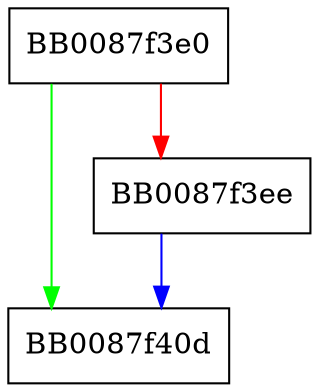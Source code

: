 digraph _IO_new_file_setbuf {
  node [shape="box"];
  graph [splines=ortho];
  BB0087f3e0 -> BB0087f40d [color="green"];
  BB0087f3e0 -> BB0087f3ee [color="red"];
  BB0087f3ee -> BB0087f40d [color="blue"];
}